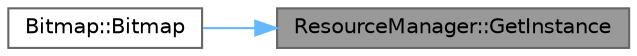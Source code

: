 digraph "ResourceManager::GetInstance"
{
 // LATEX_PDF_SIZE
  bgcolor="transparent";
  edge [fontname=Helvetica,fontsize=10,labelfontname=Helvetica,labelfontsize=10];
  node [fontname=Helvetica,fontsize=10,shape=box,height=0.2,width=0.4];
  rankdir="RL";
  Node1 [label="ResourceManager::GetInstance",height=0.2,width=0.4,color="gray40", fillcolor="grey60", style="filled", fontcolor="black",tooltip="Gets the instance."];
  Node1 -> Node2 [dir="back",color="steelblue1",style="solid"];
  Node2 [label="Bitmap::Bitmap",height=0.2,width=0.4,color="grey40", fillcolor="white", style="filled",URL="$class_bitmap.html#a7d2d9d8a55c6bd55696d812f8defe011",tooltip="Initializes a new instance of the Bitmap class."];
}
